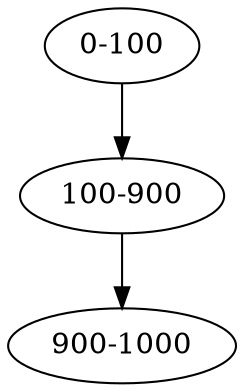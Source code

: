 strict digraph G {
"900-1000" [data="[id=G1.1,strand=.,scores=(0.10,0.00)],[id=G2.1,strand=.,scores=(0.10,0.00)]"];
"0-100" [data="[id=G1.1,strand=.,scores=(0.10,0.00)],[id=G2.1,strand=.,scores=(0.10,0.00)]"];
"100-900" [data="[id=G2.1,strand=.,scores=(0.80,0.00)]"];
"0-100" -> "100-900"  [data="[id=G2.1,score=0.80]", strand=2];
"100-900" -> "900-1000"  [data="[id=G2.1,score=0.10]", strand=2];
}
